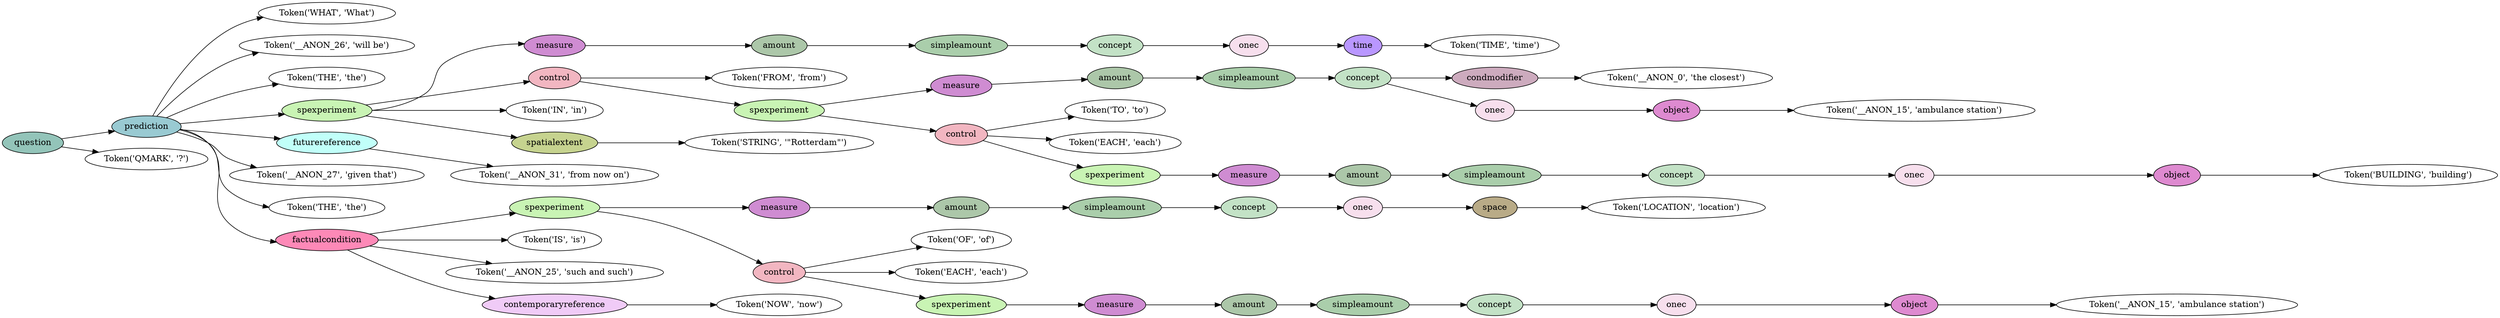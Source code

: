 digraph G {
rankdir=LR;
0 [label="Token('WHAT', 'What')"];
1 [label="Token('__ANON_26', 'will be')"];
2 [label="Token('THE', 'the')"];
3 [label="Token('TIME', 'time')"];
4 [fillcolor="#b997ff", label=time, style=filled];
4 -> 3;
5 [fillcolor="#f7dfed", label=onec, style=filled];
5 -> 4;
6 [fillcolor="#c3e2c6", label=concept, style=filled];
6 -> 5;
7 [fillcolor="#aaceab", label=simpleamount, style=filled];
7 -> 6;
8 [fillcolor="#acc7a9", label=amount, style=filled];
8 -> 7;
9 [fillcolor="#cf8cd2", label=measure, style=filled];
9 -> 8;
10 [label="Token('FROM', 'from')"];
11 [label="Token('__ANON_0', 'the closest')"];
12 [fillcolor="#cdabbe", label=condmodifier, style=filled];
12 -> 11;
13 [label="Token('__ANON_15', 'ambulance station')"];
14 [fillcolor="#de8ad0", label=object, style=filled];
14 -> 13;
15 [fillcolor="#f7dfed", label=onec, style=filled];
15 -> 14;
16 [fillcolor="#c3e2c6", label=concept, style=filled];
16 -> 12;
16 -> 15;
17 [fillcolor="#aaceab", label=simpleamount, style=filled];
17 -> 16;
18 [fillcolor="#acc7a9", label=amount, style=filled];
18 -> 17;
19 [fillcolor="#cf8cd2", label=measure, style=filled];
19 -> 18;
20 [label="Token('TO', 'to')"];
21 [label="Token('EACH', 'each')"];
22 [label="Token('BUILDING', 'building')"];
23 [fillcolor="#de8ad0", label=object, style=filled];
23 -> 22;
24 [fillcolor="#f7dfed", label=onec, style=filled];
24 -> 23;
25 [fillcolor="#c3e2c6", label=concept, style=filled];
25 -> 24;
26 [fillcolor="#aaceab", label=simpleamount, style=filled];
26 -> 25;
27 [fillcolor="#acc7a9", label=amount, style=filled];
27 -> 26;
28 [fillcolor="#cf8cd2", label=measure, style=filled];
28 -> 27;
29 [fillcolor="#c9f4b4", label=spexperiment, style=filled];
29 -> 28;
30 [fillcolor="#f2b6c1", label=control, style=filled];
30 -> 20;
30 -> 21;
30 -> 29;
31 [fillcolor="#c9f4b4", label=spexperiment, style=filled];
31 -> 19;
31 -> 30;
32 [fillcolor="#f2b6c1", label=control, style=filled];
32 -> 10;
32 -> 31;
33 [label="Token('IN', 'in')"];
34 [label="Token('STRING', '\"Rotterdam\"')"];
35 [fillcolor="#c6d38f", label=spatialextent, style=filled];
35 -> 34;
36 [fillcolor="#c9f4b4", label=spexperiment, style=filled];
36 -> 9;
36 -> 32;
36 -> 33;
36 -> 35;
37 [label="Token('__ANON_31', 'from now on')"];
38 [fillcolor="#c1fff9", label=futurereference, style=filled];
38 -> 37;
39 [label="Token('__ANON_27', 'given that')"];
40 [label="Token('THE', 'the')"];
41 [label="Token('LOCATION', 'location')"];
42 [fillcolor="#b9ab87", label=space, style=filled];
42 -> 41;
43 [fillcolor="#f7dfed", label=onec, style=filled];
43 -> 42;
44 [fillcolor="#c3e2c6", label=concept, style=filled];
44 -> 43;
45 [fillcolor="#aaceab", label=simpleamount, style=filled];
45 -> 44;
46 [fillcolor="#acc7a9", label=amount, style=filled];
46 -> 45;
47 [fillcolor="#cf8cd2", label=measure, style=filled];
47 -> 46;
48 [label="Token('OF', 'of')"];
49 [label="Token('EACH', 'each')"];
50 [label="Token('__ANON_15', 'ambulance station')"];
51 [fillcolor="#de8ad0", label=object, style=filled];
51 -> 50;
52 [fillcolor="#f7dfed", label=onec, style=filled];
52 -> 51;
53 [fillcolor="#c3e2c6", label=concept, style=filled];
53 -> 52;
54 [fillcolor="#aaceab", label=simpleamount, style=filled];
54 -> 53;
55 [fillcolor="#acc7a9", label=amount, style=filled];
55 -> 54;
56 [fillcolor="#cf8cd2", label=measure, style=filled];
56 -> 55;
57 [fillcolor="#c9f4b4", label=spexperiment, style=filled];
57 -> 56;
58 [fillcolor="#f2b6c1", label=control, style=filled];
58 -> 48;
58 -> 49;
58 -> 57;
59 [fillcolor="#c9f4b4", label=spexperiment, style=filled];
59 -> 47;
59 -> 58;
60 [label="Token('IS', 'is')"];
61 [label="Token('__ANON_25', 'such and such')"];
62 [label="Token('NOW', 'now')"];
63 [fillcolor="#f0cbf7", label=contemporaryreference, style=filled];
63 -> 62;
64 [fillcolor="#fd89b7", label=factualcondition, style=filled];
64 -> 59;
64 -> 60;
64 -> 61;
64 -> 63;
65 [fillcolor="#99cad2", label=prediction, style=filled];
65 -> 0;
65 -> 1;
65 -> 2;
65 -> 36;
65 -> 38;
65 -> 39;
65 -> 40;
65 -> 64;
66 [label="Token('QMARK', '?')"];
67 [fillcolor="#93c4b9", label=question, style=filled];
67 -> 65;
67 -> 66;
}
